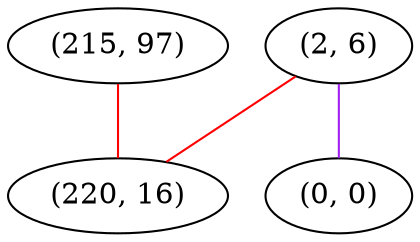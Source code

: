 graph "" {
"(215, 97)";
"(2, 6)";
"(0, 0)";
"(220, 16)";
"(215, 97)" -- "(220, 16)"  [color=red, key=0, weight=1];
"(2, 6)" -- "(0, 0)"  [color=purple, key=0, weight=4];
"(2, 6)" -- "(220, 16)"  [color=red, key=0, weight=1];
}
